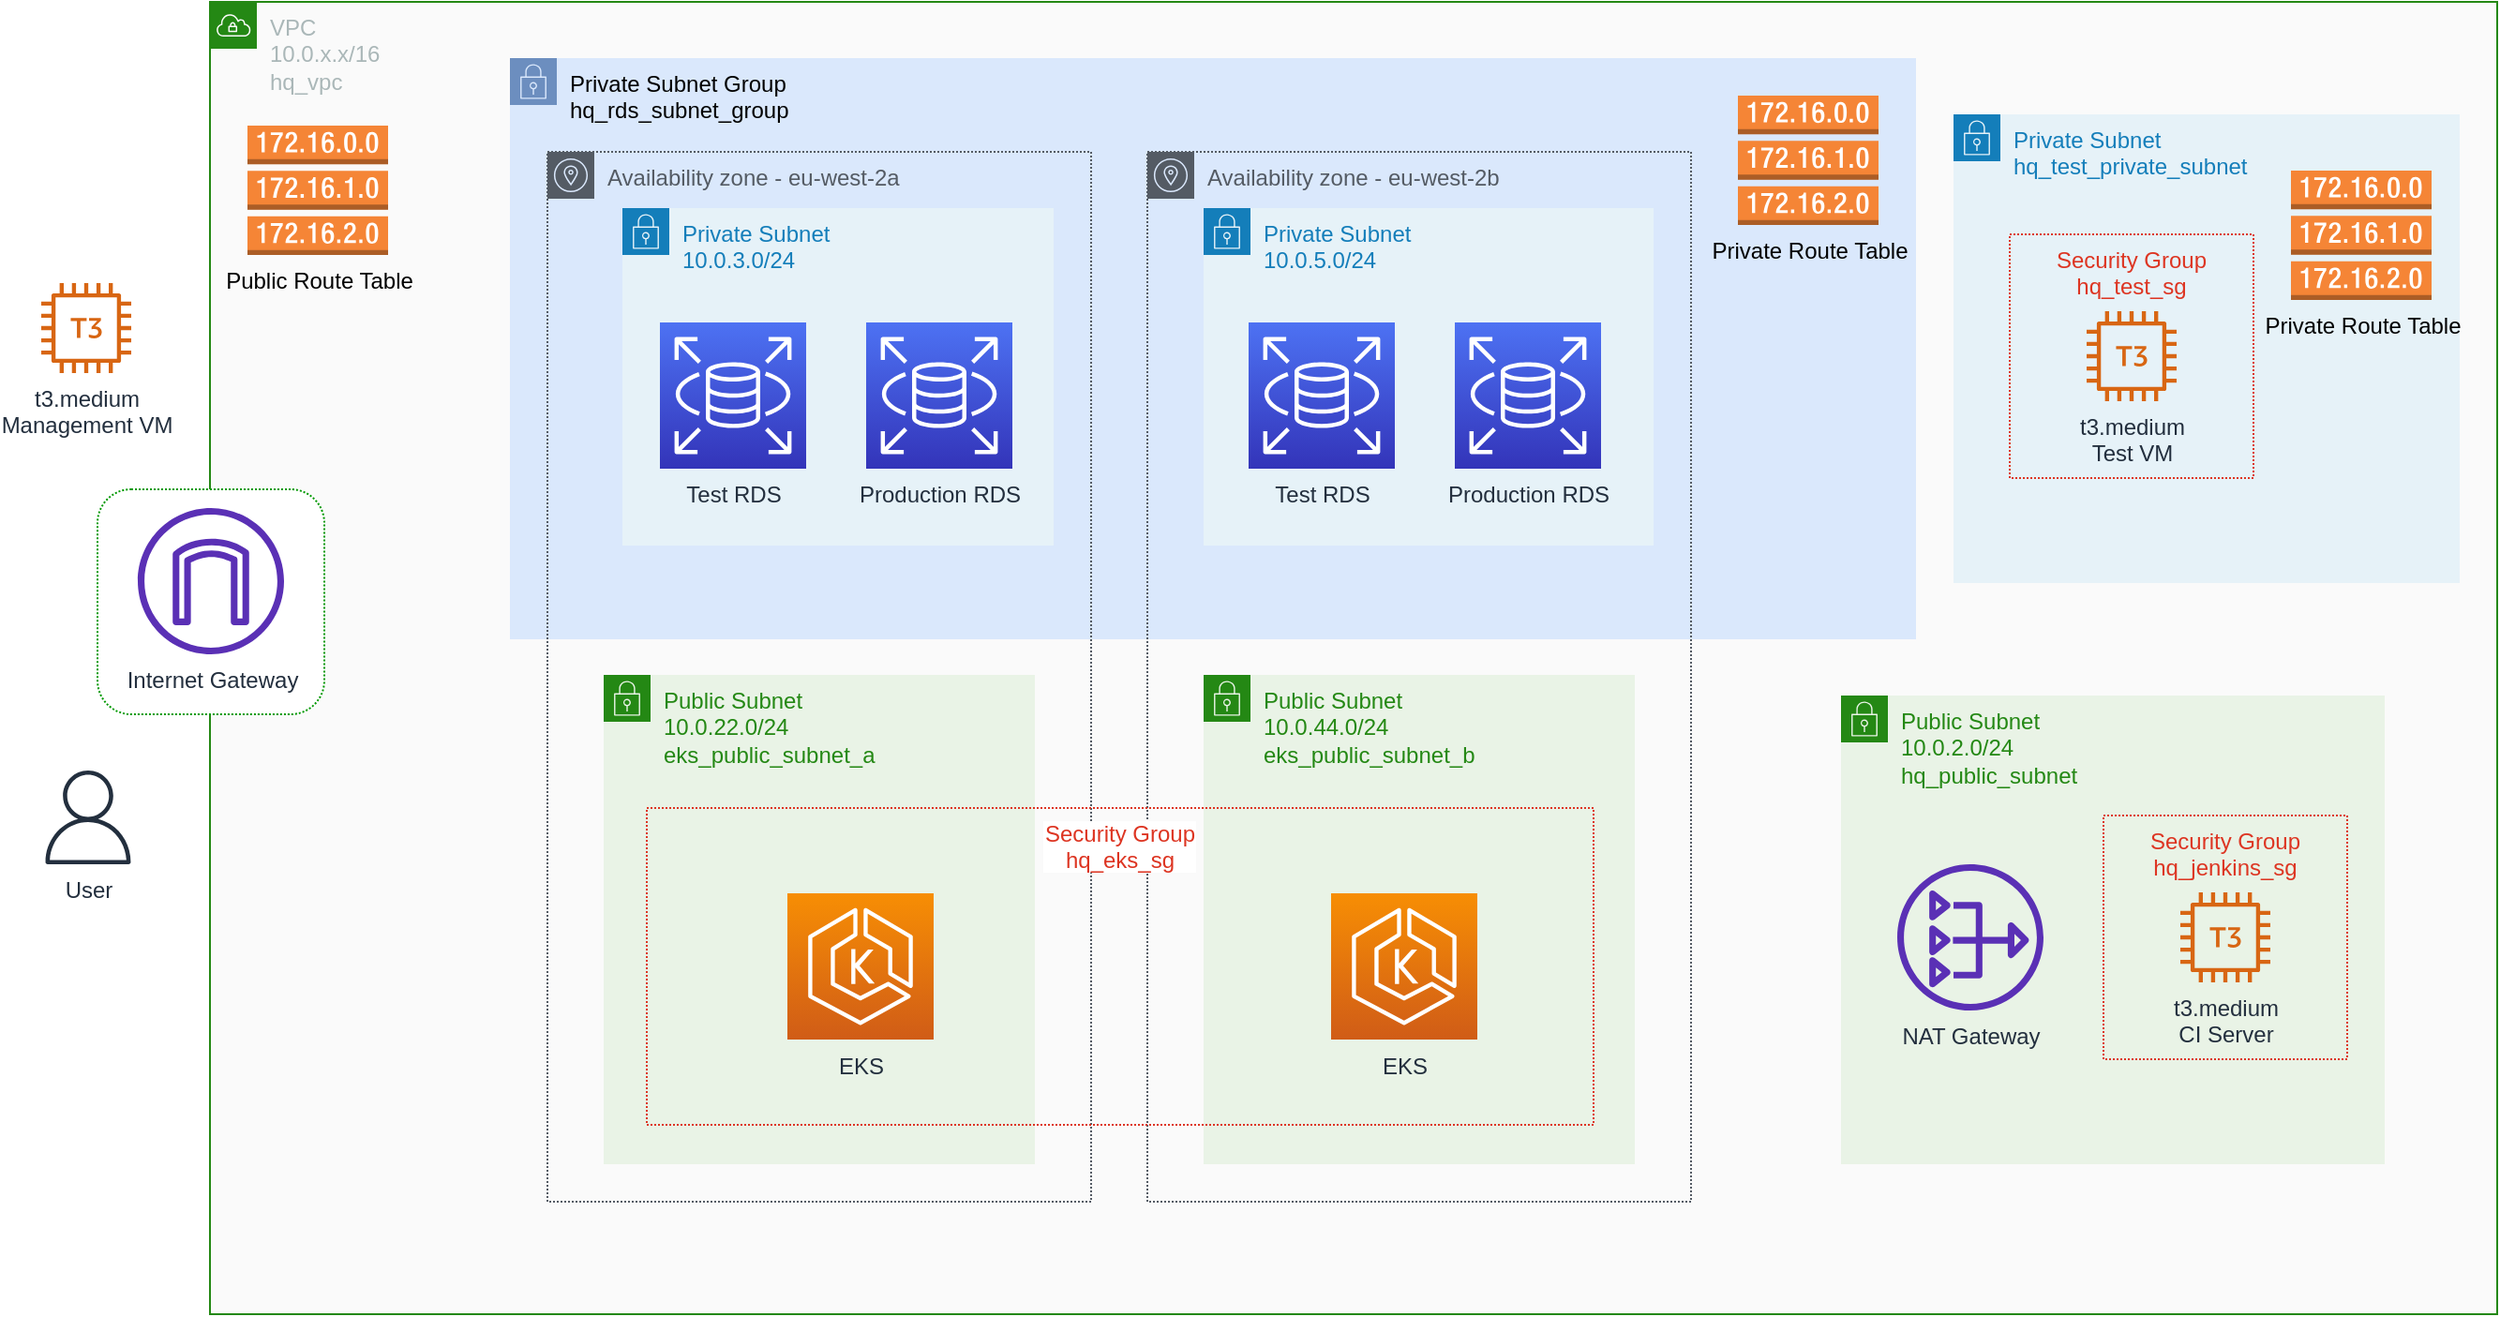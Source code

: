 <mxfile version="14.5.1" type="device"><diagram id="DsRfgjtYE4nJ2nQNvDfR" name="Page-1"><mxGraphModel dx="2547" dy="1799" grid="1" gridSize="10" guides="1" tooltips="1" connect="1" arrows="1" fold="1" page="1" pageScale="1" pageWidth="1169" pageHeight="827" math="0" shadow="0"><root><mxCell id="0"/><mxCell id="1" parent="0"/><mxCell id="G7ireAi9VKMg5s6gykiv-69" value="VPC&lt;br&gt;&lt;div&gt;10.0.x.x/16&lt;/div&gt;&lt;div&gt;hq_vpc&lt;/div&gt;" style="points=[[0,0],[0.25,0],[0.5,0],[0.75,0],[1,0],[1,0.25],[1,0.5],[1,0.75],[1,1],[0.75,1],[0.5,1],[0.25,1],[0,1],[0,0.75],[0,0.5],[0,0.25]];outlineConnect=0;gradientColor=none;html=1;whiteSpace=wrap;fontSize=12;fontStyle=0;shape=mxgraph.aws4.group;grIcon=mxgraph.aws4.group_vpc;strokeColor=#248814;verticalAlign=top;align=left;spacingLeft=30;fontColor=#AAB7B8;dashed=0;dashPattern=1 1;fillColor=#FAFAFA;" vertex="1" parent="1"><mxGeometry x="-40" y="-780" width="1220" height="700" as="geometry"/></mxCell><mxCell id="G7ireAi9VKMg5s6gykiv-70" value="" style="group" vertex="1" connectable="0" parent="1"><mxGeometry x="120" y="-750" width="750" height="310" as="geometry"/></mxCell><mxCell id="G7ireAi9VKMg5s6gykiv-32" value="Private Subnet Group&lt;br&gt;hq_rds_subnet_group" style="points=[[0,0],[0.25,0],[0.5,0],[0.75,0],[1,0],[1,0.25],[1,0.5],[1,0.75],[1,1],[0.75,1],[0.5,1],[0.25,1],[0,1],[0,0.75],[0,0.5],[0,0.25]];outlineConnect=0;html=1;whiteSpace=wrap;fontSize=12;fontStyle=0;shape=mxgraph.aws4.group;grIcon=mxgraph.aws4.group_security_group;grStroke=0;strokeColor=#6c8ebf;fillColor=#dae8fc;verticalAlign=top;align=left;spacingLeft=30;dashed=0;dashPattern=1 1;" vertex="1" parent="G7ireAi9VKMg5s6gykiv-70"><mxGeometry width="750" height="310" as="geometry"/></mxCell><mxCell id="G7ireAi9VKMg5s6gykiv-52" value="Private Subnet&lt;br&gt;10.0.5.0/24" style="points=[[0,0],[0.25,0],[0.5,0],[0.75,0],[1,0],[1,0.25],[1,0.5],[1,0.75],[1,1],[0.75,1],[0.5,1],[0.25,1],[0,1],[0,0.75],[0,0.5],[0,0.25]];outlineConnect=0;gradientColor=none;html=1;whiteSpace=wrap;fontSize=12;fontStyle=0;shape=mxgraph.aws4.group;grIcon=mxgraph.aws4.group_security_group;grStroke=0;strokeColor=#147EBA;fillColor=#E6F2F8;verticalAlign=top;align=left;spacingLeft=30;fontColor=#147EBA;dashed=0;dashPattern=1 1;" vertex="1" parent="G7ireAi9VKMg5s6gykiv-70"><mxGeometry x="370" y="80" width="240" height="180" as="geometry"/></mxCell><mxCell id="G7ireAi9VKMg5s6gykiv-50" value="Private Subnet&lt;br&gt;10.0.3.0/24" style="points=[[0,0],[0.25,0],[0.5,0],[0.75,0],[1,0],[1,0.25],[1,0.5],[1,0.75],[1,1],[0.75,1],[0.5,1],[0.25,1],[0,1],[0,0.75],[0,0.5],[0,0.25]];outlineConnect=0;gradientColor=none;html=1;whiteSpace=wrap;fontSize=12;fontStyle=0;shape=mxgraph.aws4.group;grIcon=mxgraph.aws4.group_security_group;grStroke=0;strokeColor=#147EBA;fillColor=#E6F2F8;verticalAlign=top;align=left;spacingLeft=30;fontColor=#147EBA;dashed=0;dashPattern=1 1;" vertex="1" parent="G7ireAi9VKMg5s6gykiv-70"><mxGeometry x="60" y="80" width="230" height="180" as="geometry"/></mxCell><mxCell id="G7ireAi9VKMg5s6gykiv-33" value="Test RDS" style="points=[[0,0,0],[0.25,0,0],[0.5,0,0],[0.75,0,0],[1,0,0],[0,1,0],[0.25,1,0],[0.5,1,0],[0.75,1,0],[1,1,0],[0,0.25,0],[0,0.5,0],[0,0.75,0],[1,0.25,0],[1,0.5,0],[1,0.75,0]];outlineConnect=0;fontColor=#232F3E;gradientColor=#4D72F3;gradientDirection=north;fillColor=#3334B9;strokeColor=#ffffff;dashed=0;verticalLabelPosition=bottom;verticalAlign=top;align=center;html=1;fontSize=12;fontStyle=0;aspect=fixed;shape=mxgraph.aws4.resourceIcon;resIcon=mxgraph.aws4.rds;dashPattern=1 1;" vertex="1" parent="G7ireAi9VKMg5s6gykiv-70"><mxGeometry x="80" y="141" width="78" height="78" as="geometry"/></mxCell><mxCell id="G7ireAi9VKMg5s6gykiv-34" value="Production RDS" style="points=[[0,0,0],[0.25,0,0],[0.5,0,0],[0.75,0,0],[1,0,0],[0,1,0],[0.25,1,0],[0.5,1,0],[0.75,1,0],[1,1,0],[0,0.25,0],[0,0.5,0],[0,0.75,0],[1,0.25,0],[1,0.5,0],[1,0.75,0]];outlineConnect=0;fontColor=#232F3E;gradientColor=#4D72F3;gradientDirection=north;fillColor=#3334B9;strokeColor=#ffffff;dashed=0;verticalLabelPosition=bottom;verticalAlign=top;align=center;html=1;fontSize=12;fontStyle=0;aspect=fixed;shape=mxgraph.aws4.resourceIcon;resIcon=mxgraph.aws4.rds;dashPattern=1 1;" vertex="1" parent="G7ireAi9VKMg5s6gykiv-70"><mxGeometry x="190" y="141" width="78" height="78" as="geometry"/></mxCell><mxCell id="G7ireAi9VKMg5s6gykiv-46" value="Test RDS" style="points=[[0,0,0],[0.25,0,0],[0.5,0,0],[0.75,0,0],[1,0,0],[0,1,0],[0.25,1,0],[0.5,1,0],[0.75,1,0],[1,1,0],[0,0.25,0],[0,0.5,0],[0,0.75,0],[1,0.25,0],[1,0.5,0],[1,0.75,0]];outlineConnect=0;fontColor=#232F3E;gradientColor=#4D72F3;gradientDirection=north;fillColor=#3334B9;strokeColor=#ffffff;dashed=0;verticalLabelPosition=bottom;verticalAlign=top;align=center;html=1;fontSize=12;fontStyle=0;aspect=fixed;shape=mxgraph.aws4.resourceIcon;resIcon=mxgraph.aws4.rds;dashPattern=1 1;" vertex="1" parent="G7ireAi9VKMg5s6gykiv-70"><mxGeometry x="394" y="141" width="78" height="78" as="geometry"/></mxCell><mxCell id="G7ireAi9VKMg5s6gykiv-47" value="Production RDS" style="points=[[0,0,0],[0.25,0,0],[0.5,0,0],[0.75,0,0],[1,0,0],[0,1,0],[0.25,1,0],[0.5,1,0],[0.75,1,0],[1,1,0],[0,0.25,0],[0,0.5,0],[0,0.75,0],[1,0.25,0],[1,0.5,0],[1,0.75,0]];outlineConnect=0;fontColor=#232F3E;gradientColor=#4D72F3;gradientDirection=north;fillColor=#3334B9;strokeColor=#ffffff;dashed=0;verticalLabelPosition=bottom;verticalAlign=top;align=center;html=1;fontSize=12;fontStyle=0;aspect=fixed;shape=mxgraph.aws4.resourceIcon;resIcon=mxgraph.aws4.rds;dashPattern=1 1;" vertex="1" parent="G7ireAi9VKMg5s6gykiv-70"><mxGeometry x="504" y="141" width="78" height="78" as="geometry"/></mxCell><mxCell id="G7ireAi9VKMg5s6gykiv-65" value="Private Route Table" style="outlineConnect=0;dashed=0;verticalLabelPosition=bottom;verticalAlign=top;align=center;html=1;shape=mxgraph.aws3.route_table;fillColor=#F58536;gradientColor=none;dashPattern=1 1;strokeColor=#000000;strokeWidth=1;" vertex="1" parent="G7ireAi9VKMg5s6gykiv-70"><mxGeometry x="655" y="20" width="75" height="69" as="geometry"/></mxCell><mxCell id="G7ireAi9VKMg5s6gykiv-74" value="Public Route Table" style="outlineConnect=0;dashed=0;verticalLabelPosition=bottom;verticalAlign=top;align=center;html=1;shape=mxgraph.aws3.route_table;fillColor=#F58536;gradientColor=none;dashPattern=1 1;strokeColor=#000000;strokeWidth=1;" vertex="1" parent="1"><mxGeometry x="-20" y="-714" width="75" height="69" as="geometry"/></mxCell><mxCell id="G7ireAi9VKMg5s6gykiv-97" value="t3.medium&lt;br&gt;Management VM" style="outlineConnect=0;fontColor=#232F3E;gradientColor=none;fillColor=#D86613;strokeColor=none;dashed=0;verticalLabelPosition=bottom;verticalAlign=top;align=center;html=1;fontSize=12;fontStyle=0;aspect=fixed;pointerEvents=1;shape=mxgraph.aws4.t3_instance;dashPattern=1 1;" vertex="1" parent="1"><mxGeometry x="-130" y="-630" width="48" height="48" as="geometry"/></mxCell><mxCell id="G7ireAi9VKMg5s6gykiv-113" value="User" style="outlineConnect=0;fontColor=#232F3E;gradientColor=none;fillColor=#232F3E;strokeColor=none;dashed=0;verticalLabelPosition=bottom;verticalAlign=top;align=center;html=1;fontSize=12;fontStyle=0;aspect=fixed;pointerEvents=1;shape=mxgraph.aws4.user;dashPattern=1 1;" vertex="1" parent="1"><mxGeometry x="-130" y="-370" width="50" height="50" as="geometry"/></mxCell><mxCell id="G7ireAi9VKMg5s6gykiv-127" value="" style="group" vertex="1" connectable="0" parent="1"><mxGeometry x="890" y="-720" width="270" height="250" as="geometry"/></mxCell><mxCell id="G7ireAi9VKMg5s6gykiv-123" value="Private Subnet&lt;br&gt;hq_test_private_subnet" style="points=[[0,0],[0.25,0],[0.5,0],[0.75,0],[1,0],[1,0.25],[1,0.5],[1,0.75],[1,1],[0.75,1],[0.5,1],[0.25,1],[0,1],[0,0.75],[0,0.5],[0,0.25]];outlineConnect=0;gradientColor=none;html=1;whiteSpace=wrap;fontSize=12;fontStyle=0;shape=mxgraph.aws4.group;grIcon=mxgraph.aws4.group_security_group;grStroke=0;strokeColor=#147EBA;fillColor=#E6F2F8;verticalAlign=top;align=left;spacingLeft=30;fontColor=#147EBA;dashed=0;dashPattern=1 1;" vertex="1" parent="G7ireAi9VKMg5s6gykiv-127"><mxGeometry width="270" height="250" as="geometry"/></mxCell><mxCell id="G7ireAi9VKMg5s6gykiv-124" value="Security Group&#10;hq_test_sg" style="fillColor=none;strokeColor=#DD3522;verticalAlign=top;fontStyle=0;fontColor=#DD3522;dashed=1;dashPattern=1 1;" vertex="1" parent="G7ireAi9VKMg5s6gykiv-127"><mxGeometry x="30" y="64" width="130" height="130" as="geometry"/></mxCell><mxCell id="G7ireAi9VKMg5s6gykiv-125" value="t3.medium&lt;br&gt;Test VM" style="outlineConnect=0;fontColor=#232F3E;gradientColor=none;fillColor=#D86613;strokeColor=none;dashed=0;verticalLabelPosition=bottom;verticalAlign=top;align=center;html=1;fontSize=12;fontStyle=0;aspect=fixed;pointerEvents=1;shape=mxgraph.aws4.t3_instance;dashPattern=1 1;" vertex="1" parent="G7ireAi9VKMg5s6gykiv-127"><mxGeometry x="71" y="105" width="48" height="48" as="geometry"/></mxCell><mxCell id="G7ireAi9VKMg5s6gykiv-126" value="Private Route Table" style="outlineConnect=0;dashed=0;verticalLabelPosition=bottom;verticalAlign=top;align=center;html=1;shape=mxgraph.aws3.route_table;fillColor=#F58536;gradientColor=none;dashPattern=1 1;strokeColor=#000000;strokeWidth=1;" vertex="1" parent="G7ireAi9VKMg5s6gykiv-127"><mxGeometry x="180" y="30" width="75" height="69" as="geometry"/></mxCell><mxCell id="G7ireAi9VKMg5s6gykiv-129" value="" style="group" vertex="1" connectable="0" parent="1"><mxGeometry x="830" y="-410" width="290" height="250" as="geometry"/></mxCell><mxCell id="G7ireAi9VKMg5s6gykiv-17" value="&lt;div&gt;Public Subnet&amp;nbsp;&lt;/div&gt;10.0.2.0/24&lt;div&gt;hq_public_subnet&lt;/div&gt;" style="points=[[0,0],[0.25,0],[0.5,0],[0.75,0],[1,0],[1,0.25],[1,0.5],[1,0.75],[1,1],[0.75,1],[0.5,1],[0.25,1],[0,1],[0,0.75],[0,0.5],[0,0.25]];outlineConnect=0;gradientColor=none;html=1;whiteSpace=wrap;fontSize=12;fontStyle=0;shape=mxgraph.aws4.group;grIcon=mxgraph.aws4.group_security_group;grStroke=0;strokeColor=#248814;fillColor=#E9F3E6;verticalAlign=top;align=left;spacingLeft=30;fontColor=#248814;dashed=0;dashPattern=1 1;" vertex="1" parent="G7ireAi9VKMg5s6gykiv-129"><mxGeometry width="290" height="250" as="geometry"/></mxCell><mxCell id="G7ireAi9VKMg5s6gykiv-30" value="NAT Gateway" style="outlineConnect=0;fontColor=#232F3E;gradientColor=none;fillColor=#5A30B5;strokeColor=none;dashed=0;verticalLabelPosition=bottom;verticalAlign=top;align=center;html=1;fontSize=12;fontStyle=0;aspect=fixed;pointerEvents=1;shape=mxgraph.aws4.nat_gateway;dashPattern=1 1;" vertex="1" parent="G7ireAi9VKMg5s6gykiv-129"><mxGeometry x="30" y="90" width="78" height="78" as="geometry"/></mxCell><mxCell id="G7ireAi9VKMg5s6gykiv-109" value="" style="group" vertex="1" connectable="0" parent="G7ireAi9VKMg5s6gykiv-129"><mxGeometry x="140" y="64" width="130" height="130" as="geometry"/></mxCell><mxCell id="G7ireAi9VKMg5s6gykiv-24" value="Security Group&#10;hq_jenkins_sg" style="fillColor=none;strokeColor=#DD3522;verticalAlign=top;fontStyle=0;fontColor=#DD3522;dashed=1;dashPattern=1 1;" vertex="1" parent="G7ireAi9VKMg5s6gykiv-109"><mxGeometry width="130" height="130" as="geometry"/></mxCell><mxCell id="G7ireAi9VKMg5s6gykiv-53" value="t3.medium&lt;br&gt;CI Server" style="outlineConnect=0;fontColor=#232F3E;gradientColor=none;fillColor=#D86613;strokeColor=none;dashed=0;verticalLabelPosition=bottom;verticalAlign=top;align=center;html=1;fontSize=12;fontStyle=0;aspect=fixed;pointerEvents=1;shape=mxgraph.aws4.t3_instance;dashPattern=1 1;" vertex="1" parent="G7ireAi9VKMg5s6gykiv-109"><mxGeometry x="41" y="41" width="48" height="48" as="geometry"/></mxCell><mxCell id="G7ireAi9VKMg5s6gykiv-131" value="Availability zone - eu-west-2a" style="outlineConnect=0;gradientColor=none;html=1;whiteSpace=wrap;fontSize=12;fontStyle=0;shape=mxgraph.aws4.group;grIcon=mxgraph.aws4.group_availability_zone;strokeColor=#545B64;fillColor=none;verticalAlign=top;align=left;spacingLeft=30;fontColor=#545B64;dashed=1;rounded=1;dashPattern=1 1;" vertex="1" parent="1"><mxGeometry x="140" y="-700" width="290" height="560" as="geometry"/></mxCell><mxCell id="G7ireAi9VKMg5s6gykiv-132" value="Availability zone - eu-west-2b" style="outlineConnect=0;gradientColor=none;html=1;whiteSpace=wrap;fontSize=12;fontStyle=0;shape=mxgraph.aws4.group;grIcon=mxgraph.aws4.group_availability_zone;strokeColor=#545B64;fillColor=none;verticalAlign=top;align=left;spacingLeft=30;fontColor=#545B64;dashed=1;rounded=1;dashPattern=1 1;" vertex="1" parent="1"><mxGeometry x="460" y="-700" width="290" height="560" as="geometry"/></mxCell><mxCell id="G7ireAi9VKMg5s6gykiv-153" value="&lt;div&gt;Public Subnet&amp;nbsp;&lt;/div&gt;10.0.44.0/24&lt;div&gt;eks_public_subnet_b&lt;/div&gt;" style="points=[[0,0],[0.25,0],[0.5,0],[0.75,0],[1,0],[1,0.25],[1,0.5],[1,0.75],[1,1],[0.75,1],[0.5,1],[0.25,1],[0,1],[0,0.75],[0,0.5],[0,0.25]];outlineConnect=0;gradientColor=none;html=1;whiteSpace=wrap;fontSize=12;fontStyle=0;shape=mxgraph.aws4.group;grIcon=mxgraph.aws4.group_security_group;grStroke=0;strokeColor=#248814;fillColor=#E9F3E6;verticalAlign=top;align=left;spacingLeft=30;fontColor=#248814;dashed=0;dashPattern=1 1;" vertex="1" parent="1"><mxGeometry x="490" y="-421" width="230" height="261" as="geometry"/></mxCell><mxCell id="G7ireAi9VKMg5s6gykiv-157" value="&lt;div&gt;Public Subnet&amp;nbsp;&lt;/div&gt;10.0.22.0/24&lt;div&gt;eks_public_subnet_a&lt;/div&gt;" style="points=[[0,0],[0.25,0],[0.5,0],[0.75,0],[1,0],[1,0.25],[1,0.5],[1,0.75],[1,1],[0.75,1],[0.5,1],[0.25,1],[0,1],[0,0.75],[0,0.5],[0,0.25]];outlineConnect=0;gradientColor=none;html=1;whiteSpace=wrap;fontSize=12;fontStyle=0;shape=mxgraph.aws4.group;grIcon=mxgraph.aws4.group_security_group;grStroke=0;strokeColor=#248814;fillColor=#E9F3E6;verticalAlign=top;align=left;spacingLeft=30;fontColor=#248814;dashed=0;dashPattern=1 1;" vertex="1" parent="1"><mxGeometry x="170" y="-421" width="230" height="261" as="geometry"/></mxCell><mxCell id="G7ireAi9VKMg5s6gykiv-158" value="" style="group" vertex="1" connectable="0" parent="1"><mxGeometry x="193" y="-350" width="505" height="169" as="geometry"/></mxCell><mxCell id="G7ireAi9VKMg5s6gykiv-159" value="Security Group&#10;hq_eks_sg" style="strokeColor=#DD3522;verticalAlign=top;fontStyle=0;fontColor=#DD3522;dashed=1;dashPattern=1 1;fillColor=none;labelBackgroundColor=#ffffff;" vertex="1" parent="G7ireAi9VKMg5s6gykiv-158"><mxGeometry width="505" height="169" as="geometry"/></mxCell><mxCell id="G7ireAi9VKMg5s6gykiv-160" value="EKS" style="points=[[0,0,0],[0.25,0,0],[0.5,0,0],[0.75,0,0],[1,0,0],[0,1,0],[0.25,1,0],[0.5,1,0],[0.75,1,0],[1,1,0],[0,0.25,0],[0,0.5,0],[0,0.75,0],[1,0.25,0],[1,0.5,0],[1,0.75,0]];outlineConnect=0;fontColor=#232F3E;gradientColor=#F78E04;gradientDirection=north;fillColor=#D05C17;strokeColor=#ffffff;dashed=0;verticalLabelPosition=bottom;verticalAlign=top;align=center;html=1;fontSize=12;fontStyle=0;aspect=fixed;shape=mxgraph.aws4.resourceIcon;resIcon=mxgraph.aws4.eks;dashPattern=1 1;" vertex="1" parent="G7ireAi9VKMg5s6gykiv-158"><mxGeometry x="74.996" y="45.5" width="78" height="78" as="geometry"/></mxCell><mxCell id="G7ireAi9VKMg5s6gykiv-161" value="EKS" style="points=[[0,0,0],[0.25,0,0],[0.5,0,0],[0.75,0,0],[1,0,0],[0,1,0],[0.25,1,0],[0.5,1,0],[0.75,1,0],[1,1,0],[0,0.25,0],[0,0.5,0],[0,0.75,0],[1,0.25,0],[1,0.5,0],[1,0.75,0]];outlineConnect=0;fontColor=#232F3E;gradientColor=#F78E04;gradientDirection=north;fillColor=#D05C17;strokeColor=#ffffff;dashed=0;verticalLabelPosition=bottom;verticalAlign=top;align=center;html=1;fontSize=12;fontStyle=0;aspect=fixed;shape=mxgraph.aws4.resourceIcon;resIcon=mxgraph.aws4.eks;dashPattern=1 1;" vertex="1" parent="G7ireAi9VKMg5s6gykiv-158"><mxGeometry x="364.996" y="45.5" width="78" height="78" as="geometry"/></mxCell><mxCell id="G7ireAi9VKMg5s6gykiv-164" value="" style="group" vertex="1" connectable="0" parent="1"><mxGeometry x="-100" y="-520" width="121" height="120" as="geometry"/></mxCell><mxCell id="G7ireAi9VKMg5s6gykiv-162" value="" style="rounded=1;whiteSpace=wrap;html=1;dashed=1;dashPattern=1 1;strokeWidth=1;strokeColor=#009900;" vertex="1" parent="G7ireAi9VKMg5s6gykiv-164"><mxGeometry width="121" height="120" as="geometry"/></mxCell><mxCell id="G7ireAi9VKMg5s6gykiv-163" value="Internet Gateway" style="outlineConnect=0;fontColor=#232F3E;gradientColor=none;fillColor=#5A30B5;strokeColor=none;dashed=0;verticalLabelPosition=bottom;verticalAlign=top;align=center;html=1;fontSize=12;fontStyle=0;aspect=fixed;pointerEvents=1;shape=mxgraph.aws4.internet_gateway;dashPattern=1 1;" vertex="1" parent="G7ireAi9VKMg5s6gykiv-164"><mxGeometry x="21.5" y="10" width="78" height="78" as="geometry"/></mxCell></root></mxGraphModel></diagram></mxfile>
